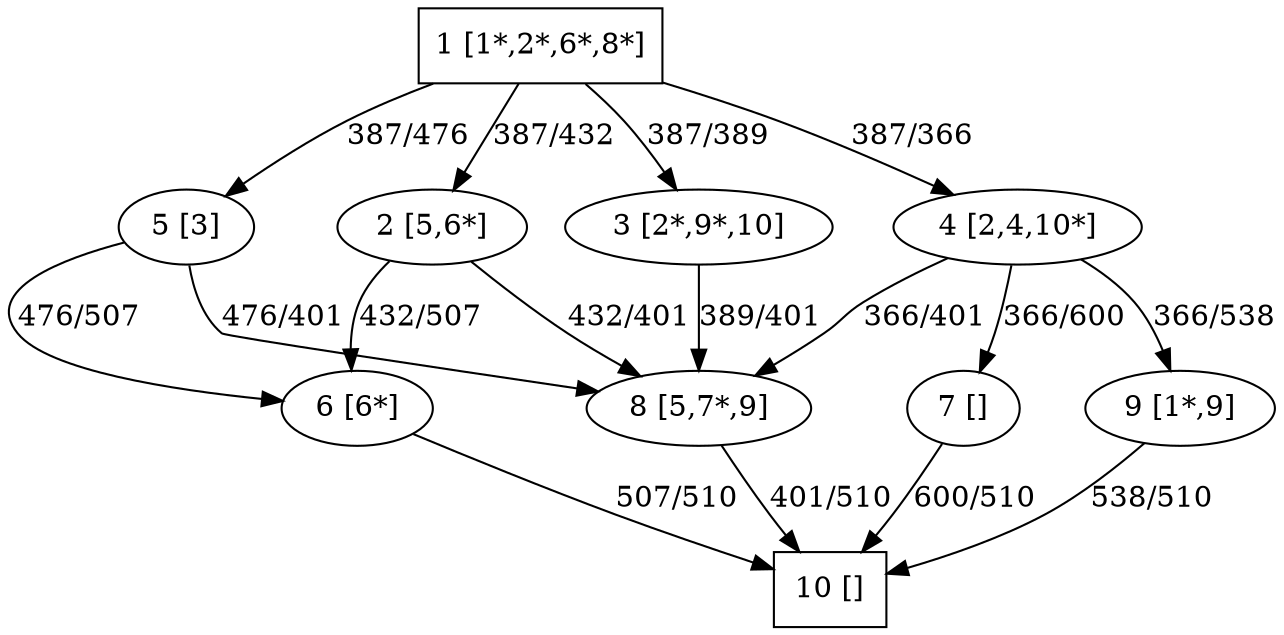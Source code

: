 strict digraph graph_10_8_1 {
	rankdir=UD;
	1 [label="1 [1*,2*,6*,8*]" shape=box];
	2 [label="2 [5,6*]"];
	3 [label="3 [2*,9*,10]"];
	4 [label="4 [2,4,10*]"];
	5 [label="5 [3]"];
	6 [label="6 [6*]"];
	7 [label="7 []"];
	8 [label="8 [5,7*,9]"];
	9 [label="9 [1*,9]"];
	10 [label="10 []" shape=box];
	1 -> 2[label="387/432"];
	1 -> 3[label="387/389"];
	1 -> 4[label="387/366"];
	1 -> 5[label="387/476"];
	2 -> 6[label="432/507"];
	2 -> 8[label="432/401"];
	3 -> 8[label="389/401"];
	4 -> 9[label="366/538"];
	4 -> 7[label="366/600"];
	4 -> 8[label="366/401"];
	5 -> 8[label="476/401"];
	5 -> 6[label="476/507"];
	6 -> 10[label="507/510"];
	7 -> 10[label="600/510"];
	8 -> 10[label="401/510"];
	9 -> 10[label="538/510"];
}
